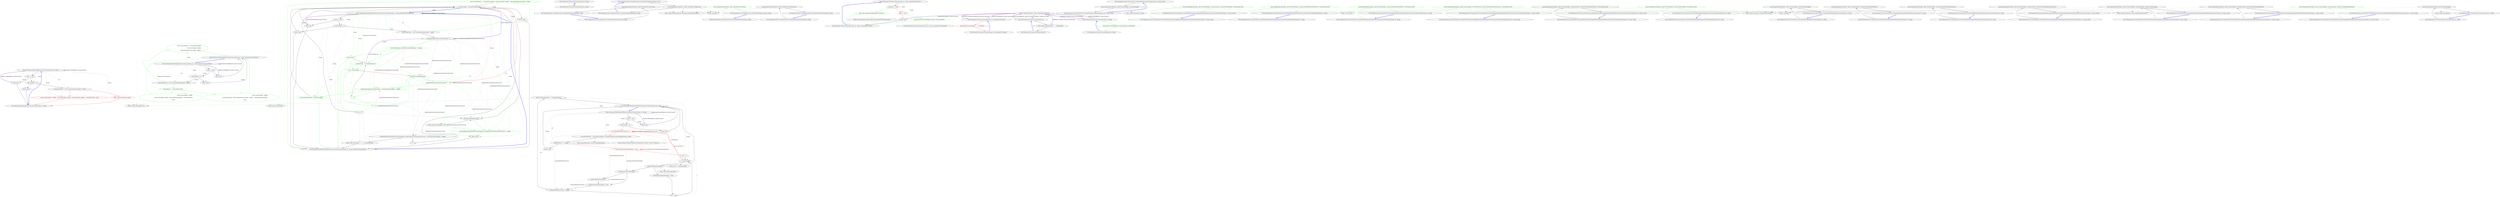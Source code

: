 digraph  {
n0 [label="Entry Humanizer.FixedLengthTruncator.Truncate(string, int, string)", span="7-7", cluster="Humanizer.FixedLengthTruncator.Truncate(string, int, string)"];
n1 [label="value == null", span="9-9", cluster="Humanizer.FixedLengthTruncator.Truncate(string, int, string)"];
n3 [label="value.Length == 0", span="12-12", cluster="Humanizer.FixedLengthTruncator.Truncate(string, int, string)"];
n4 [label="return value;", span="13-13", cluster="Humanizer.FixedLengthTruncator.Truncate(string, int, string)"];
n5 [label="truncationString == null || truncationString.Length > length", span="15-15", cluster="Humanizer.FixedLengthTruncator.Truncate(string, int, string)"];
n6 [label="return value.Substring(0, length);", span="16-16", cluster="Humanizer.FixedLengthTruncator.Truncate(string, int, string)", color=red, community=0];
n7 [label="return value.Length > length ? value.Substring(0, length - truncationString.Length) + truncationString : value;", span="18-18", cluster="Humanizer.FixedLengthTruncator.Truncate(string, int, string)", color=red, community=0];
n2 [label="return null;", span="10-10", cluster="Humanizer.FixedLengthTruncator.Truncate(string, int, string)"];
n8 [label="Exit Humanizer.FixedLengthTruncator.Truncate(string, int, string)", span="7-7", cluster="Humanizer.FixedLengthTruncator.Truncate(string, int, string)"];
n9 [label="Entry string.Substring(int, int)", span="0-0", cluster="string.Substring(int, int)"];
d6 [label="return truncateFrom == TruncateFrom.Right\r\n                    ? value.Substring(0, length)\r\n                    : value.Substring(value.Length - length);", span="16-18", cluster="Humanizer.FixedLengthTruncator.Truncate(string, int, string, Humanizer.TruncateFrom)", color=green, community=1];
d0 [label="Entry Humanizer.FixedLengthTruncator.Truncate(string, int, string, Humanizer.TruncateFrom)", span="7-7", cluster="Humanizer.FixedLengthTruncator.Truncate(string, int, string, Humanizer.TruncateFrom)"];
d5 [label="truncationString == null || truncationString.Length > length", span="15-15", cluster="Humanizer.FixedLengthTruncator.Truncate(string, int, string, Humanizer.TruncateFrom)"];
d10 [label="Exit Humanizer.FixedLengthTruncator.Truncate(string, int, string, Humanizer.TruncateFrom)", span="7-7", cluster="Humanizer.FixedLengthTruncator.Truncate(string, int, string, Humanizer.TruncateFrom)"];
d12 [label="Entry string.Substring(int)", span="0-0", cluster="string.Substring(int)"];
d7 [label="truncateFrom == TruncateFrom.Left", span="21-21", cluster="Humanizer.FixedLengthTruncator.Truncate(string, int, string, Humanizer.TruncateFrom)", color=green, community=0];
d8 [label="return value.Length > length\r\n                    ? truncationString + value.Substring(value.Length - length + truncationString.Length)\r\n                    : value;", span="22-24", cluster="Humanizer.FixedLengthTruncator.Truncate(string, int, string, Humanizer.TruncateFrom)", color=green, community=1];
d9 [label="return value.Length > length\r\n                ? value.Substring(0, length - truncationString.Length) + truncationString\r\n                : value;", span="26-28", cluster="Humanizer.FixedLengthTruncator.Truncate(string, int, string, Humanizer.TruncateFrom)", color=green, community=1];
d1 [label="value == null", span="9-9", cluster="Humanizer.FixedLengthTruncator.Truncate(string, int, string, Humanizer.TruncateFrom)"];
d3 [label="value.Length == 0", span="12-12", cluster="Humanizer.FixedLengthTruncator.Truncate(string, int, string, Humanizer.TruncateFrom)"];
d4 [label="return value;", span="13-13", cluster="Humanizer.FixedLengthTruncator.Truncate(string, int, string, Humanizer.TruncateFrom)"];
d2 [label="return null;", span="10-10", cluster="Humanizer.FixedLengthTruncator.Truncate(string, int, string, Humanizer.TruncateFrom)"];
m0_0 [label="Entry Humanizer.FixedNumberOfCharactersTruncator.Truncate(string, int, string, Humanizer.TruncateFrom)", span="10-10", cluster="Humanizer.FixedNumberOfCharactersTruncator.Truncate(string, int, string, Humanizer.TruncateFrom)", file="FixedNumberOfCharactersTruncator.cs"];
m0_1 [label="value == null", span="12-12", cluster="Humanizer.FixedNumberOfCharactersTruncator.Truncate(string, int, string, Humanizer.TruncateFrom)", file="FixedNumberOfCharactersTruncator.cs"];
m0_3 [label="value.Length == 0", span="15-15", cluster="Humanizer.FixedNumberOfCharactersTruncator.Truncate(string, int, string, Humanizer.TruncateFrom)", file="FixedNumberOfCharactersTruncator.cs"];
m0_4 [label="return value;", span="16-16", cluster="Humanizer.FixedNumberOfCharactersTruncator.Truncate(string, int, string, Humanizer.TruncateFrom)", file="FixedNumberOfCharactersTruncator.cs"];
m0_5 [label="truncationString == null || truncationString.Length > length", span="18-18", cluster="Humanizer.FixedNumberOfCharactersTruncator.Truncate(string, int, string, Humanizer.TruncateFrom)", file="FixedNumberOfCharactersTruncator.cs"];
m0_6 [label="return truncateFrom == TruncateFrom.Right ? value.Substring(0, length) : value.Substring(value.Length - length);", span="20-20", cluster="Humanizer.FixedNumberOfCharactersTruncator.Truncate(string, int, string, Humanizer.TruncateFrom)", color=green, community=0, file="FixedNumberOfCharactersTruncator.cs"];
m0_8 [label="value.ToCharArray().Count(Char.IsLetterOrDigit) <= length", span="25-25", cluster="Humanizer.FixedNumberOfCharactersTruncator.Truncate(string, int, string, Humanizer.TruncateFrom)", color=green, community=0, file="FixedNumberOfCharactersTruncator.cs"];
m0_10 [label="truncateFrom == TruncateFrom.Left", span="28-28", cluster="Humanizer.FixedNumberOfCharactersTruncator.Truncate(string, int, string, Humanizer.TruncateFrom)", file="FixedNumberOfCharactersTruncator.cs", color=green, community=0];
m0_11 [label="var i = value.Length - 1", span="30-30", cluster="Humanizer.FixedNumberOfCharactersTruncator.Truncate(string, int, string, Humanizer.TruncateFrom)", file="FixedNumberOfCharactersTruncator.cs", color=green, community=0];
m0_13 [label="Char.IsLetterOrDigit(value[i])", span="32-32", cluster="Humanizer.FixedNumberOfCharactersTruncator.Truncate(string, int, string, Humanizer.TruncateFrom)", color=green, community=0, file="FixedNumberOfCharactersTruncator.cs"];
m0_14 [label="alphaNumericalCharactersProcessed++", span="33-33", cluster="Humanizer.FixedNumberOfCharactersTruncator.Truncate(string, int, string, Humanizer.TruncateFrom)", color=green, community=0, file="FixedNumberOfCharactersTruncator.cs"];
m0_15 [label="alphaNumericalCharactersProcessed + truncationString.Length == length", span="35-35", cluster="Humanizer.FixedNumberOfCharactersTruncator.Truncate(string, int, string, Humanizer.TruncateFrom)", color=green, community=0, file="FixedNumberOfCharactersTruncator.cs"];
m0_16 [label="return truncationString + value.Substring(i);", span="36-36", cluster="Humanizer.FixedNumberOfCharactersTruncator.Truncate(string, int, string, Humanizer.TruncateFrom)", file="FixedNumberOfCharactersTruncator.cs", color=green, community=0];
m0_18 [label="var i = 0", span="40-40", cluster="Humanizer.FixedNumberOfCharactersTruncator.Truncate(string, int, string, Humanizer.TruncateFrom)", file="FixedNumberOfCharactersTruncator.cs"];
m0_2 [label="return null;", span="13-13", cluster="Humanizer.FixedNumberOfCharactersTruncator.Truncate(string, int, string, Humanizer.TruncateFrom)", file="FixedNumberOfCharactersTruncator.cs"];
m0_7 [label="var alphaNumericalCharactersProcessed = 0", span="23-23", cluster="Humanizer.FixedNumberOfCharactersTruncator.Truncate(string, int, string, Humanizer.TruncateFrom)", file="FixedNumberOfCharactersTruncator.cs"];
m0_12 [label="i > 0", span="30-30", cluster="Humanizer.FixedNumberOfCharactersTruncator.Truncate(string, int, string, Humanizer.TruncateFrom)", file="FixedNumberOfCharactersTruncator.cs", color=green, community=0];
m0_9 [label="return value;", span="26-26", cluster="Humanizer.FixedNumberOfCharactersTruncator.Truncate(string, int, string, Humanizer.TruncateFrom)", file="FixedNumberOfCharactersTruncator.cs", color=green, community=0];
m0_17 [label="i--", span="30-30", cluster="Humanizer.FixedNumberOfCharactersTruncator.Truncate(string, int, string, Humanizer.TruncateFrom)", file="FixedNumberOfCharactersTruncator.cs", color=green, community=0];
m0_19 [label="i < value.Length - truncationString.Length", span="40-40", cluster="Humanizer.FixedNumberOfCharactersTruncator.Truncate(string, int, string, Humanizer.TruncateFrom)", file="FixedNumberOfCharactersTruncator.cs"];
m0_22 [label="numberOfCharactersEqualToTruncateLength && alphaNumericalCharactersProcessed == length", span="45-45", cluster="Humanizer.FixedNumberOfCharactersTruncator.Truncate(string, int, string, Humanizer.TruncateFrom)", file="FixedNumberOfCharactersTruncator.cs", color=green, community=0];
m0_23 [label="return value;", span="46-46", cluster="Humanizer.FixedNumberOfCharactersTruncator.Truncate(string, int, string, Humanizer.TruncateFrom)", file="FixedNumberOfCharactersTruncator.cs"];
m0_20 [label="Char.IsLetterOrDigit(value[i])", span="42-42", cluster="Humanizer.FixedNumberOfCharactersTruncator.Truncate(string, int, string, Humanizer.TruncateFrom)", file="FixedNumberOfCharactersTruncator.cs"];
m0_21 [label="Entry string.ToCharArray()", span="0-0", cluster="string.ToCharArray()", file="FixedNumberOfCharactersTruncator.cs"];
m0_24 [label="!numberOfCharactersEqualToTruncateLength && alphaNumericalCharactersProcessed + truncationString.Length == length", span="48-48", cluster="Humanizer.FixedNumberOfCharactersTruncator.Truncate(string, int, string, Humanizer.TruncateFrom)", file="FixedNumberOfCharactersTruncator.cs"];
m0_25 [label="return value.Substring(0, i + 1) + truncationString;", span="49-49", cluster="Humanizer.FixedNumberOfCharactersTruncator.Truncate(string, int, string, Humanizer.TruncateFrom)", file="FixedNumberOfCharactersTruncator.cs"];
m0_27 [label="return value;", span="52-52", cluster="Humanizer.FixedNumberOfCharactersTruncator.Truncate(string, int, string, Humanizer.TruncateFrom)", file="FixedNumberOfCharactersTruncator.cs"];
m0_26 [label="i++", span="40-40", cluster="Humanizer.FixedNumberOfCharactersTruncator.Truncate(string, int, string, Humanizer.TruncateFrom)", file="FixedNumberOfCharactersTruncator.cs"];
m0_28 [label="Exit Humanizer.FixedNumberOfCharactersTruncator.Truncate(string, int, string, Humanizer.TruncateFrom)", span="10-10", cluster="Humanizer.FixedNumberOfCharactersTruncator.Truncate(string, int, string, Humanizer.TruncateFrom)", file="FixedNumberOfCharactersTruncator.cs"];
m1_24 [label="Entry char.IsWhiteSpace(char)", span="0-0", cluster="char.IsWhiteSpace(char)", file="FixedNumberOfWordsTruncator.cs"];
m1_22 [label="Entry string.Split(char[], System.StringSplitOptions)", span="0-0", cluster="string.Split(char[], System.StringSplitOptions)", file="FixedNumberOfWordsTruncator.cs"];
m1_0 [label="Entry Humanizer.FixedNumberOfWordsTruncator.Truncate(string, int, string)", span="10-10", cluster="Humanizer.FixedNumberOfWordsTruncator.Truncate(string, int, string)", file="FixedNumberOfWordsTruncator.cs"];
m1_1 [label="value == null", span="12-12", cluster="Humanizer.FixedNumberOfWordsTruncator.Truncate(string, int, string)", file="FixedNumberOfWordsTruncator.cs"];
m1_3 [label="value.Length == 0", span="15-15", cluster="Humanizer.FixedNumberOfWordsTruncator.Truncate(string, int, string)", file="FixedNumberOfWordsTruncator.cs"];
m1_4 [label="return value;", span="16-16", cluster="Humanizer.FixedNumberOfWordsTruncator.Truncate(string, int, string)", file="FixedNumberOfWordsTruncator.cs"];
m1_6 [label="var numberOfWords = value.Split((char[])null, StringSplitOptions.RemoveEmptyEntries).Count()", span="19-19", cluster="Humanizer.FixedNumberOfWordsTruncator.Truncate(string, int, string)", file="FixedNumberOfWordsTruncator.cs"];
m1_7 [label="numberOfWords <= length", span="21-21", cluster="Humanizer.FixedNumberOfWordsTruncator.Truncate(string, int, string)", file="FixedNumberOfWordsTruncator.cs"];
m1_8 [label="return value;", span="22-22", cluster="Humanizer.FixedNumberOfWordsTruncator.Truncate(string, int, string)", file="FixedNumberOfWordsTruncator.cs"];
m1_11 [label="i < value.Length", span="26-26", cluster="Humanizer.FixedNumberOfWordsTruncator.Truncate(string, int, string)", file="FixedNumberOfWordsTruncator.cs"];
m1_12 [label="Char.IsWhiteSpace(value[i])", span="28-28", cluster="Humanizer.FixedNumberOfWordsTruncator.Truncate(string, int, string)", file="FixedNumberOfWordsTruncator.cs"];
m1_16 [label="numberOfWordsProcessed == length", span="35-35", cluster="Humanizer.FixedNumberOfWordsTruncator.Truncate(string, int, string)", file="FixedNumberOfWordsTruncator.cs"];
m1_17 [label="return value.Substring(0, i) + truncationString;", span="36-36", cluster="Humanizer.FixedNumberOfWordsTruncator.Truncate(string, int, string)", file="FixedNumberOfWordsTruncator.cs"];
m1_20 [label="return value + truncationString;", span="44-44", cluster="Humanizer.FixedNumberOfWordsTruncator.Truncate(string, int, string)", file="FixedNumberOfWordsTruncator.cs"];
m1_2 [label="return null;", span="13-13", cluster="Humanizer.FixedNumberOfWordsTruncator.Truncate(string, int, string)", file="FixedNumberOfWordsTruncator.cs"];
m1_5 [label="var numberOfWordsProcessed = 0", span="18-18", cluster="Humanizer.FixedNumberOfWordsTruncator.Truncate(string, int, string)", color=red, community=0, file="FixedNumberOfWordsTruncator.cs"];
m1_14 [label="numberOfWordsProcessed++", span="31-31", cluster="Humanizer.FixedNumberOfWordsTruncator.Truncate(string, int, string)", file="FixedNumberOfWordsTruncator.cs"];
m1_9 [label="var lastCharactersWasWhiteSpace = true", span="24-24", cluster="Humanizer.FixedNumberOfWordsTruncator.Truncate(string, int, string)", color=red, community=0, file="FixedNumberOfWordsTruncator.cs"];
m1_10 [label="var i = 0", span="26-26", cluster="Humanizer.FixedNumberOfWordsTruncator.Truncate(string, int, string)", file="FixedNumberOfWordsTruncator.cs"];
m1_13 [label="!lastCharactersWasWhiteSpace", span="30-30", cluster="Humanizer.FixedNumberOfWordsTruncator.Truncate(string, int, string)", file="FixedNumberOfWordsTruncator.cs"];
m1_19 [label="i++", span="26-26", cluster="Humanizer.FixedNumberOfWordsTruncator.Truncate(string, int, string)", file="FixedNumberOfWordsTruncator.cs"];
m1_18 [label="lastCharactersWasWhiteSpace = false", span="40-40", cluster="Humanizer.FixedNumberOfWordsTruncator.Truncate(string, int, string)", file="FixedNumberOfWordsTruncator.cs"];
m1_15 [label="lastCharactersWasWhiteSpace = true", span="33-33", cluster="Humanizer.FixedNumberOfWordsTruncator.Truncate(string, int, string)", file="FixedNumberOfWordsTruncator.cs"];
m1_21 [label="Exit Humanizer.FixedNumberOfWordsTruncator.Truncate(string, int, string)", span="10-10", cluster="Humanizer.FixedNumberOfWordsTruncator.Truncate(string, int, string)", file="FixedNumberOfWordsTruncator.cs"];
m1_23 [label="Entry System.Collections.Generic.IEnumerable<TSource>.Count<TSource>()", span="0-0", cluster="System.Collections.Generic.IEnumerable<TSource>.Count<TSource>()", file="FixedNumberOfWordsTruncator.cs"];
m2_0 [label="Entry Humanizer.ITruncator.Truncate(string, int, string)", span="14-14", cluster="Humanizer.ITruncator.Truncate(string, int, string)", file="ITruncator.cs"];
m2_1 [label="Exit Humanizer.ITruncator.Truncate(string, int, string)", span="14-14", cluster="Humanizer.ITruncator.Truncate(string, int, string)", file="ITruncator.cs"];
m3_11 [label="Entry Humanizer.Tests.TransformersTests.TransformToUpperCase(string, string)", span="42-42", cluster="Humanizer.Tests.TransformersTests.TransformToUpperCase(string, string)", file="RightJustifiedFixedLengthTruncator.cs"];
m3_12 [label="Assert.Equal(expectedOutput, input.Transform(To.UpperCase))", span="44-44", cluster="Humanizer.Tests.TransformersTests.TransformToUpperCase(string, string)", file="RightJustifiedFixedLengthTruncator.cs"];
m3_13 [label="Exit Humanizer.Tests.TransformersTests.TransformToUpperCase(string, string)", span="42-42", cluster="Humanizer.Tests.TransformersTests.TransformToUpperCase(string, string)", file="RightJustifiedFixedLengthTruncator.cs"];
m3_4 [label="Entry Unk.Equal", span="", cluster="Unk.Equal", file="RightJustifiedFixedLengthTruncator.cs"];
m3_3 [label="Entry string.Transform(params Humanizer.IStringTransformer[])", span="15-15", cluster="string.Transform(params Humanizer.IStringTransformer[])", file="RightJustifiedFixedLengthTruncator.cs"];
m3_5 [label="Entry Humanizer.Tests.TransformersTests.TransformToLowerCase(string, string)", span="24-24", cluster="Humanizer.Tests.TransformersTests.TransformToLowerCase(string, string)", file="RightJustifiedFixedLengthTruncator.cs"];
m3_6 [label="Assert.Equal(expectedOutput, input.Transform(To.LowerCase))", span="26-26", cluster="Humanizer.Tests.TransformersTests.TransformToLowerCase(string, string)", file="RightJustifiedFixedLengthTruncator.cs"];
m3_7 [label="Exit Humanizer.Tests.TransformersTests.TransformToLowerCase(string, string)", span="24-24", cluster="Humanizer.Tests.TransformersTests.TransformToLowerCase(string, string)", file="RightJustifiedFixedLengthTruncator.cs"];
m3_0 [label="Entry Humanizer.Tests.TransformersTests.TransformToTitleCase(string, string)", span="14-14", cluster="Humanizer.Tests.TransformersTests.TransformToTitleCase(string, string)", file="RightJustifiedFixedLengthTruncator.cs"];
m3_1 [label="Assert.Equal(expectedOutput, input.Transform(To.TitleCase))", span="16-16", cluster="Humanizer.Tests.TransformersTests.TransformToTitleCase(string, string)", color=green, community=0, file="RightJustifiedFixedLengthTruncator.cs"];
m3_2 [label="Exit Humanizer.Tests.TransformersTests.TransformToTitleCase(string, string)", span="14-14", cluster="Humanizer.Tests.TransformersTests.TransformToTitleCase(string, string)", file="RightJustifiedFixedLengthTruncator.cs"];
m3_8 [label="Entry Humanizer.Tests.TransformersTests.TransformToSentenceCase(string, string)", span="33-33", cluster="Humanizer.Tests.TransformersTests.TransformToSentenceCase(string, string)", file="RightJustifiedFixedLengthTruncator.cs"];
m3_9 [label="Assert.Equal(expectedOutput, input.Transform(To.SentenceCase))", span="35-35", cluster="Humanizer.Tests.TransformersTests.TransformToSentenceCase(string, string)", file="RightJustifiedFixedLengthTruncator.cs"];
m3_10 [label="Exit Humanizer.Tests.TransformersTests.TransformToSentenceCase(string, string)", span="33-33", cluster="Humanizer.Tests.TransformersTests.TransformToSentenceCase(string, string)", file="RightJustifiedFixedLengthTruncator.cs"];
m4_10 [label="Entry Humanizer.Truncator.Truncate(string, int, string, Humanizer.ITruncator)", span="52-52", cluster="Humanizer.Truncator.Truncate(string, int, string, Humanizer.ITruncator)", file="Truncator.cs"];
m4_11 [label="truncator == null", span="54-54", cluster="Humanizer.Truncator.Truncate(string, int, string, Humanizer.ITruncator)", file="Truncator.cs"];
m4_13 [label="input == null", span="57-57", cluster="Humanizer.Truncator.Truncate(string, int, string, Humanizer.ITruncator)", color=red, community=0, file="Truncator.cs"];
m4_15 [label="return truncator.Truncate(input, length, truncationString);", span="60-60", cluster="Humanizer.Truncator.Truncate(string, int, string, Humanizer.ITruncator)", color=green, community=0, file="Truncator.cs"];
m4_12 [label="throw new ArgumentNullException(''truncator'');", span="55-55", cluster="Humanizer.Truncator.Truncate(string, int, string, Humanizer.ITruncator)", file="Truncator.cs", color=green, community=0];
m4_14 [label="return null;", span="58-58", cluster="Humanizer.Truncator.Truncate(string, int, string, Humanizer.ITruncator)", file="Truncator.cs"];
m4_16 [label="Exit Humanizer.Truncator.Truncate(string, int, string, Humanizer.ITruncator)", span="52-52", cluster="Humanizer.Truncator.Truncate(string, int, string, Humanizer.ITruncator)", file="Truncator.cs"];
m4_4 [label="Entry Humanizer.Truncator.Truncate(string, int, Humanizer.ITruncator)", span="27-27", cluster="Humanizer.Truncator.Truncate(string, int, Humanizer.ITruncator)", file="Truncator.cs"];
m4_5 [label="return input.Truncate(length, ''…'', truncator);", span="29-29", cluster="Humanizer.Truncator.Truncate(string, int, Humanizer.ITruncator)", color=red, community=0, file="Truncator.cs"];
m4_6 [label="Exit Humanizer.Truncator.Truncate(string, int, Humanizer.ITruncator)", span="27-27", cluster="Humanizer.Truncator.Truncate(string, int, Humanizer.ITruncator)", file="Truncator.cs"];
m4_17 [label="Entry System.ArgumentNullException.ArgumentNullException(string)", span="0-0", cluster="System.ArgumentNullException.ArgumentNullException(string)", file="Truncator.cs"];
m4_0 [label="Entry Humanizer.Truncator.Truncate(string, int)", span="15-15", cluster="Humanizer.Truncator.Truncate(string, int)", file="Truncator.cs"];
m4_1 [label="return input.Truncate(length, ''…'', FixedLength);", span="17-17", cluster="Humanizer.Truncator.Truncate(string, int)", file="Truncator.cs"];
m4_2 [label="Exit Humanizer.Truncator.Truncate(string, int)", span="15-15", cluster="Humanizer.Truncator.Truncate(string, int)", file="Truncator.cs"];
m4_7 [label="Entry Humanizer.Truncator.Truncate(string, int, string)", span="39-39", cluster="Humanizer.Truncator.Truncate(string, int, string)", file="Truncator.cs"];
m4_8 [label="return input.Truncate(length, truncationString, FixedLength);", span="41-41", cluster="Humanizer.Truncator.Truncate(string, int, string)", color=green, community=0, file="Truncator.cs"];
m4_9 [label="Exit Humanizer.Truncator.Truncate(string, int, string)", span="39-39", cluster="Humanizer.Truncator.Truncate(string, int, string)", file="Truncator.cs"];
m4_18 [label="Entry Humanizer.ITruncator.Truncate(string, int, string, Humanizer.TruncateFrom)", span="14-14", cluster="Humanizer.ITruncator.Truncate(string, int, string, Humanizer.TruncateFrom)", file="Truncator.cs"];
m4_3 [label="Entry string.Truncate(int, string, Humanizer.ITruncator)", span="52-52", cluster="string.Truncate(int, string, Humanizer.ITruncator)", file="Truncator.cs"];
m5_15 [label="Entry Humanizer.Tests.TruncatorTests.TruncateWithTruncationString(string, int, string, string)", span="65-65", cluster="Humanizer.Tests.TruncatorTests.TruncateWithTruncationString(string, int, string, string)", file="TruncatorTests.cs"];
m5_16 [label="Assert.Equal(expectedOutput, input.Truncate(length, truncationString))", span="67-67", cluster="Humanizer.Tests.TruncatorTests.TruncateWithTruncationString(string, int, string, string)", file="TruncatorTests.cs"];
m5_17 [label="Exit Humanizer.Tests.TruncatorTests.TruncateWithTruncationString(string, int, string, string)", span="65-65", cluster="Humanizer.Tests.TruncatorTests.TruncateWithTruncationString(string, int, string, string)", file="TruncatorTests.cs"];
m5_25 [label="Exit Humanizer.Tests.TruncatorTests.TruncateWithTruncationStringAndFixedNumberOfCharactersTruncator(string, int, string, string)", span="95-95", cluster="Humanizer.Tests.TruncatorTests.TruncateWithTruncationStringAndFixedNumberOfCharactersTruncator(string, int, string, string)", file="TruncatorTests.cs"];
m5_22 [label="Entry string.Truncate(int, string, Humanizer.ITruncator)", span="52-52", cluster="string.Truncate(int, string, Humanizer.ITruncator)", file="TruncatorTests.cs"];
m5_4 [label="Entry Unk.Equal", span="", cluster="Unk.Equal", file="TruncatorTests.cs"];
m5_42 [label="Entry Humanizer.Tests.TruncatorTests.TruncateWithTruncationStringAndFixedLengthTruncatorTruncateFromLeft(string, int, string, string)", span="176-176", cluster="Humanizer.Tests.TruncatorTests.TruncateWithTruncationStringAndFixedLengthTruncatorTruncateFromLeft(string, int, string, string)", file="TruncatorTests.cs"];
m5_43 [label="Assert.Equal(expectedOutput, input.Truncate(length, truncationString, Truncator.FixedLength, TruncateFrom.Left))", span="178-178", cluster="Humanizer.Tests.TruncatorTests.TruncateWithTruncationStringAndFixedLengthTruncatorTruncateFromLeft(string, int, string, string)", color=green, community=0, file="TruncatorTests.cs"];
m5_44 [label="Exit Humanizer.Tests.TruncatorTests.TruncateWithTruncationStringAndFixedLengthTruncatorTruncateFromLeft(string, int, string, string)", span="176-176", cluster="Humanizer.Tests.TruncatorTests.TruncateWithTruncationStringAndFixedLengthTruncatorTruncateFromLeft(string, int, string, string)", file="TruncatorTests.cs"];
m5_5 [label="Entry Humanizer.Tests.TruncatorTests.TruncateWithFixedLengthTruncator(string, int, string)", span="26-26", cluster="Humanizer.Tests.TruncatorTests.TruncateWithFixedLengthTruncator(string, int, string)", file="TruncatorTests.cs"];
m5_6 [label="Assert.Equal(expectedOutput, input.Truncate(length, Truncator.FixedLength))", span="28-28", cluster="Humanizer.Tests.TruncatorTests.TruncateWithFixedLengthTruncator(string, int, string)", file="TruncatorTests.cs"];
m5_7 [label="Exit Humanizer.Tests.TruncatorTests.TruncateWithFixedLengthTruncator(string, int, string)", span="26-26", cluster="Humanizer.Tests.TruncatorTests.TruncateWithFixedLengthTruncator(string, int, string)", file="TruncatorTests.cs"];
m5_12 [label="Entry Humanizer.Tests.TruncatorTests.TruncateWithFixedNumberOfWordsTruncator(string, int, string)", span="51-51", cluster="Humanizer.Tests.TruncatorTests.TruncateWithFixedNumberOfWordsTruncator(string, int, string)", file="TruncatorTests.cs"];
m5_13 [label="Assert.Equal(expectedOutput, input.Truncate(length, Truncator.FixedNumberOfWords))", span="53-53", cluster="Humanizer.Tests.TruncatorTests.TruncateWithFixedNumberOfWordsTruncator(string, int, string)", file="TruncatorTests.cs"];
m5_14 [label="Exit Humanizer.Tests.TruncatorTests.TruncateWithFixedNumberOfWordsTruncator(string, int, string)", span="51-51", cluster="Humanizer.Tests.TruncatorTests.TruncateWithFixedNumberOfWordsTruncator(string, int, string)", file="TruncatorTests.cs"];
m5_36 [label="Entry Humanizer.Tests.TruncatorTests.TruncateWithFixedNumberOfCharactersTruncatorTruncateFromLeft(string, int, string)", span="147-147", cluster="Humanizer.Tests.TruncatorTests.TruncateWithFixedNumberOfCharactersTruncatorTruncateFromLeft(string, int, string)", file="TruncatorTests.cs"];
m5_37 [label="Assert.Equal(expectedOutput, input.Truncate(length, Truncator.FixedNumberOfCharacters, TruncateFrom.Left))", span="149-149", cluster="Humanizer.Tests.TruncatorTests.TruncateWithFixedNumberOfCharactersTruncatorTruncateFromLeft(string, int, string)", color=green, community=0, file="TruncatorTests.cs"];
m5_38 [label="Exit Humanizer.Tests.TruncatorTests.TruncateWithFixedNumberOfCharactersTruncatorTruncateFromLeft(string, int, string)", span="147-147", cluster="Humanizer.Tests.TruncatorTests.TruncateWithFixedNumberOfCharactersTruncatorTruncateFromLeft(string, int, string)", file="TruncatorTests.cs"];
m5_8 [label="Entry string.Truncate(int, Humanizer.ITruncator)", span="27-27", cluster="string.Truncate(int, Humanizer.ITruncator)", file="TruncatorTests.cs"];
m5_39 [label="Entry Humanizer.Tests.TruncatorTests.TruncateWithFixedNumberOfWordsTruncatorTruncateFromLeft(string, int, string)", span="161-161", cluster="Humanizer.Tests.TruncatorTests.TruncateWithFixedNumberOfWordsTruncatorTruncateFromLeft(string, int, string)", file="TruncatorTests.cs"];
m5_40 [label="Assert.Equal(expectedOutput, input.Truncate(length, Truncator.FixedNumberOfWords, TruncateFrom.Left))", span="163-163", cluster="Humanizer.Tests.TruncatorTests.TruncateWithFixedNumberOfWordsTruncatorTruncateFromLeft(string, int, string)", color=green, community=0, file="TruncatorTests.cs"];
m5_41 [label="Exit Humanizer.Tests.TruncatorTests.TruncateWithFixedNumberOfWordsTruncatorTruncateFromLeft(string, int, string)", span="161-161", cluster="Humanizer.Tests.TruncatorTests.TruncateWithFixedNumberOfWordsTruncatorTruncateFromLeft(string, int, string)", file="TruncatorTests.cs"];
m5_3 [label="Entry string.Truncate(int)", span="15-15", cluster="string.Truncate(int)", file="TruncatorTests.cs"];
m5_35 [label="Entry Unk.Truncate", span="", cluster="Unk.Truncate", file="TruncatorTests.cs"];
m5_45 [label="Entry Humanizer.Tests.TruncatorTests.TruncateWithTruncationStringAndFixedNumberOfCharactersTruncatorTruncateFromLeft(string, int, string, string)", span="191-191", cluster="Humanizer.Tests.TruncatorTests.TruncateWithTruncationStringAndFixedNumberOfCharactersTruncatorTruncateFromLeft(string, int, string, string)", file="TruncatorTests.cs"];
m5_46 [label="Assert.Equal(expectedOutput, input.Truncate(length, truncationString, Truncator.FixedNumberOfCharacters, TruncateFrom.Left))", span="193-193", cluster="Humanizer.Tests.TruncatorTests.TruncateWithTruncationStringAndFixedNumberOfCharactersTruncatorTruncateFromLeft(string, int, string, string)", color=green, community=0, file="TruncatorTests.cs"];
m5_47 [label="Exit Humanizer.Tests.TruncatorTests.TruncateWithTruncationStringAndFixedNumberOfCharactersTruncatorTruncateFromLeft(string, int, string, string)", span="191-191", cluster="Humanizer.Tests.TruncatorTests.TruncateWithTruncationStringAndFixedNumberOfCharactersTruncatorTruncateFromLeft(string, int, string, string)", file="TruncatorTests.cs"];
m5_48 [label="Entry Humanizer.Tests.TruncatorTests.TruncateWithTruncationStringAndFixedNumberOfWordsTruncatorTruncateFromLeft(string, int, string, string)", span="207-207", cluster="Humanizer.Tests.TruncatorTests.TruncateWithTruncationStringAndFixedNumberOfWordsTruncatorTruncateFromLeft(string, int, string, string)", file="TruncatorTests.cs"];
m5_49 [label="Assert.Equal(expectedOutput, input.Truncate(length, truncationString, Truncator.FixedNumberOfWords, TruncateFrom.Left))", span="209-209", cluster="Humanizer.Tests.TruncatorTests.TruncateWithTruncationStringAndFixedNumberOfWordsTruncatorTruncateFromLeft(string, int, string, string)", file="TruncatorTests.cs"];
m5_50 [label="Exit Humanizer.Tests.TruncatorTests.TruncateWithTruncationStringAndFixedNumberOfWordsTruncatorTruncateFromLeft(string, int, string, string)", span="207-207", cluster="Humanizer.Tests.TruncatorTests.TruncateWithTruncationStringAndFixedNumberOfWordsTruncatorTruncateFromLeft(string, int, string, string)", file="TruncatorTests.cs"];
m5_23 [label="Entry Humanizer.Tests.TruncatorTests.TruncateWithTruncationStringAndFixedNumberOfCharactersTruncator(string, int, string, string)", span="95-95", cluster="Humanizer.Tests.TruncatorTests.TruncateWithTruncationStringAndFixedNumberOfCharactersTruncator(string, int, string, string)", file="TruncatorTests.cs"];
m5_24 [label="Assert.Equal(expectedOutput, input.Truncate(length, truncationString, Truncator.FixedNumberOfCharacters))", span="97-97", cluster="Humanizer.Tests.TruncatorTests.TruncateWithTruncationStringAndFixedNumberOfCharactersTruncator(string, int, string, string)", file="TruncatorTests.cs"];
m5_18 [label="Entry string.Truncate(int, string)", span="39-39", cluster="string.Truncate(int, string)", file="TruncatorTests.cs"];
m5_19 [label="Entry Humanizer.Tests.TruncatorTests.TruncateWithTruncationStringAndFixedLengthTruncator(string, int, string, string)", span="80-80", cluster="Humanizer.Tests.TruncatorTests.TruncateWithTruncationStringAndFixedLengthTruncator(string, int, string, string)", file="TruncatorTests.cs"];
m5_20 [label="Assert.Equal(expectedOutput, input.Truncate(length, truncationString, Truncator.FixedLength))", span="82-82", cluster="Humanizer.Tests.TruncatorTests.TruncateWithTruncationStringAndFixedLengthTruncator(string, int, string, string)", file="TruncatorTests.cs"];
m5_21 [label="Exit Humanizer.Tests.TruncatorTests.TruncateWithTruncationStringAndFixedLengthTruncator(string, int, string, string)", span="80-80", cluster="Humanizer.Tests.TruncatorTests.TruncateWithTruncationStringAndFixedLengthTruncator(string, int, string, string)", file="TruncatorTests.cs"];
m5_29 [label="Entry Humanizer.Tests.TruncatorTests.TruncateWithTruncationStringAndFixedNumberOfWordsTruncator(string, int, string, string)", span="122-122", cluster="Humanizer.Tests.TruncatorTests.TruncateWithTruncationStringAndFixedNumberOfWordsTruncator(string, int, string, string)", file="TruncatorTests.cs"];
m5_26 [label="Entry Humanizer.Tests.TruncatorTests.TruncateWithTruncationStringAndFixedNumberOfWordsTruncator(string, int, string, string)", span="110-110", cluster="Humanizer.Tests.TruncatorTests.TruncateWithTruncationStringAndFixedNumberOfWordsTruncator(string, int, string, string)", file="TruncatorTests.cs"];
m5_27 [label="Assert.Equal(expectedOutput, input.Truncate(length, truncationString, Truncator.FixedNumberOfWords))", span="112-112", cluster="Humanizer.Tests.TruncatorTests.TruncateWithTruncationStringAndFixedNumberOfWordsTruncator(string, int, string, string)", file="TruncatorTests.cs"];
m5_28 [label="Exit Humanizer.Tests.TruncatorTests.TruncateWithTruncationStringAndFixedNumberOfWordsTruncator(string, int, string, string)", span="110-110", cluster="Humanizer.Tests.TruncatorTests.TruncateWithTruncationStringAndFixedNumberOfWordsTruncator(string, int, string, string)", file="TruncatorTests.cs"];
m5_30 [label="Assert.Equal(expectedOutput, input.Truncate(length, truncationString, Truncator.FixedNumberOfWords))", span="124-124", cluster="Humanizer.Tests.TruncatorTests.TruncateWithTruncationStringAndFixedNumberOfWordsTruncator(string, int, string, string)", color=green, community=0, file="TruncatorTests.cs"];
m5_31 [label="Exit Humanizer.Tests.TruncatorTests.TruncateWithTruncationStringAndFixedNumberOfWordsTruncator(string, int, string, string)", span="122-122", cluster="Humanizer.Tests.TruncatorTests.TruncateWithTruncationStringAndFixedNumberOfWordsTruncator(string, int, string, string)", file="TruncatorTests.cs"];
m5_0 [label="Entry Humanizer.Tests.TruncatorTests.Truncate(string, int, string)", span="14-14", cluster="Humanizer.Tests.TruncatorTests.Truncate(string, int, string)", file="TruncatorTests.cs"];
m5_1 [label="Assert.Equal(expectedOutput, input.Truncate(length))", span="16-16", cluster="Humanizer.Tests.TruncatorTests.Truncate(string, int, string)", file="TruncatorTests.cs"];
m5_2 [label="Exit Humanizer.Tests.TruncatorTests.Truncate(string, int, string)", span="14-14", cluster="Humanizer.Tests.TruncatorTests.Truncate(string, int, string)", file="TruncatorTests.cs"];
m5_9 [label="Entry Humanizer.Tests.TruncatorTests.TruncateWithFixedNumberOfCharactersTruncator(string, int, string)", span="38-38", cluster="Humanizer.Tests.TruncatorTests.TruncateWithFixedNumberOfCharactersTruncator(string, int, string)", file="TruncatorTests.cs"];
m5_10 [label="Assert.Equal(expectedOutput, input.Truncate(length, Truncator.FixedNumberOfCharacters))", span="40-40", cluster="Humanizer.Tests.TruncatorTests.TruncateWithFixedNumberOfCharactersTruncator(string, int, string)", file="TruncatorTests.cs"];
m5_11 [label="Exit Humanizer.Tests.TruncatorTests.TruncateWithFixedNumberOfCharactersTruncator(string, int, string)", span="38-38", cluster="Humanizer.Tests.TruncatorTests.TruncateWithFixedNumberOfCharactersTruncator(string, int, string)", file="TruncatorTests.cs"];
m5_32 [label="Entry Humanizer.Tests.TruncatorTests.TruncateWithFixedLengthTruncatorTruncateFromLeft(string, int, string)", span="134-134", cluster="Humanizer.Tests.TruncatorTests.TruncateWithFixedLengthTruncatorTruncateFromLeft(string, int, string)", file="TruncatorTests.cs"];
m5_33 [label="Assert.Equal(expectedOutput, input.Truncate(length, Truncator.FixedLength, TruncateFrom.Left))", span="136-136", cluster="Humanizer.Tests.TruncatorTests.TruncateWithFixedLengthTruncatorTruncateFromLeft(string, int, string)", color=green, community=0, file="TruncatorTests.cs"];
m5_34 [label="Exit Humanizer.Tests.TruncatorTests.TruncateWithFixedLengthTruncatorTruncateFromLeft(string, int, string)", span="134-134", cluster="Humanizer.Tests.TruncatorTests.TruncateWithFixedLengthTruncatorTruncateFromLeft(string, int, string)", file="TruncatorTests.cs"];
n0 -> n1  [key=0, style=solid];
n0 -> n3  [key=1, style=dashed, color=darkseagreen4, label=string];
n0 -> n4  [key=1, style=dashed, color=darkseagreen4, label=string];
n0 -> n5  [key=1, style=dashed, color=darkseagreen4, label=int];
n0 -> n6  [key=1, style=dashed, color=red, label=string];
n0 -> n7  [key=1, style=dashed, color=red, label=string];
n0 -> n2  [key=3, color=darkorchid, style=bold, label="method methodReturn string Truncate"];
n0 -> n0  [key=3, color=darkorchid, style=bold, label="method methodReturn string Truncate"];
n1 -> n2  [key=0, style=solid];
n1 -> n3  [key=0, style=solid];
n3 -> n4  [key=0, style=solid];
n3 -> n5  [key=0, style=solid];
n4 -> n8  [key=0, style=solid];
n5 -> n6  [key=0, style=solid, color=red];
n5 -> n7  [key=0, style=solid, color=red];
n6 -> n8  [key=0, style=solid, color=red];
n6 -> n9  [key=2, style=dotted, color=red];
n7 -> n8  [key=0, style=solid, color=red];
n7 -> n9  [key=2, style=dotted, color=red];
n2 -> n8  [key=0, style=solid];
n8 -> n0  [key=0, style=bold, color=blue];
d6 -> d10  [key=0, style=solid, color=green];
d6 -> n9  [key=2, style=dotted, color=green];
d6 -> d12  [key=2, style=dotted, color=green];
d0 -> d6  [key=1, style=dashed, color=green, label=string];
d0 -> d7  [key=1, style=dashed, color=green, label="Humanizer.TruncateFrom"];
d0 -> d8  [key=1, style=dashed, color=green, label=string];
d0 -> d9  [key=1, style=dashed, color=green, label=string];
d0 -> d0  [key=3, color=darkorchid, style=bold, label="method methodReturn string Truncate"];
d0 -> d1  [key=0, style=solid];
d0 -> d3  [key=1, style=dashed, color=darkseagreen4, label=string];
d0 -> d4  [key=1, style=dashed, color=darkseagreen4, label=string];
d0 -> d5  [key=1, style=dashed, color=darkseagreen4, label=int];
d0 -> d2  [key=3, color=darkorchid, style=bold, label="method methodReturn string Truncate"];
d5 -> d6  [key=0, style=solid, color=green];
d5 -> d7  [key=0, style=solid, color=green];
d10 -> d0  [key=0, style=bold, color=blue];
d7 -> d8  [key=0, style=solid, color=green];
d7 -> d9  [key=0, style=solid, color=green];
d8 -> d10  [key=0, style=solid, color=green];
d8 -> d12  [key=2, style=dotted, color=green];
d9 -> d10  [key=0, style=solid, color=green];
d9 -> n9  [key=2, style=dotted, color=green];
d1 -> d2  [key=0, style=solid];
d1 -> d3  [key=0, style=solid];
d3 -> d5  [key=0, style=solid];
d3 -> d4  [key=0, style=solid];
d4 -> d10  [key=0, style=solid];
d2 -> d10  [key=0, style=solid];
m0_0 -> m0_1  [key=0, style=solid];
m0_0 -> m0_3  [key=1, style=dashed, color=darkseagreen4, label=string];
m0_0 -> m0_4  [key=1, style=dashed, color=darkseagreen4, label=string];
m0_0 -> m0_5  [key=1, style=dashed, color=darkseagreen4, label=int];
m0_0 -> m0_6  [key=1, style=dashed, color=green, label=string];
m0_0 -> m0_8  [key=1, style=dashed, color=green, label=string];
m0_0 -> m0_10  [key=1, style=dashed, color=green, label="Humanizer.TruncateFrom"];
m0_0 -> m0_11  [key=1, style=dashed, color=green, label=string];
m0_0 -> m0_13  [key=1, style=dashed, color=green, label=string];
m0_0 -> m0_14  [key=1, style=dashed, color=red, label=string];
m0_0 -> m0_15  [key=1, style=dashed, color=green, label=int];
m0_0 -> m0_16  [key=1, style=dashed, color=green, label=string];
m0_0 -> m0_18  [key=1, style=dashed, color=darkseagreen4, label=string];
m0_0 -> m0_2  [key=3, color=darkorchid, style=bold, label="method methodReturn string Truncate"];
m0_0 -> m0_0  [key=3, color=darkorchid, style=bold, label="method methodReturn string Truncate"];
m0_0 -> m0_9  [key=1, style=dashed, color=green, label=string];
m0_0 -> m0_22  [key=1, style=dashed, color=green, label=int];
m0_0 -> m0_19  [key=1, style=dashed, color=darkseagreen4, label=string];
m0_0 -> m0_20  [key=1, style=dashed, color=darkseagreen4, label=string];
m0_0 -> m0_23  [key=1, style=dashed, color=darkseagreen4, label=string];
m0_0 -> m0_24  [key=1, style=dashed, color=darkseagreen4, label=int];
m0_0 -> m0_25  [key=1, style=dashed, color=darkseagreen4, label=string];
m0_0 -> m0_27  [key=1, style=dashed, color=darkseagreen4, label=string];
m0_1 -> m0_2  [key=0, style=solid];
m0_1 -> m0_3  [key=0, style=solid];
m0_3 -> m0_4  [key=0, style=solid];
m0_3 -> m0_5  [key=0, style=solid];
m0_4 -> m0_19  [key=0, style=solid];
m0_4 -> m0_28  [key=0, style=solid];
m0_5 -> m0_6  [key=0, style=solid, color=green];
m0_5 -> m0_7  [key=0, style=solid];
m0_6 -> m0_19  [key=0, style=solid, color=red];
m0_6 -> m0_20  [key=2, style=dotted, color=green];
m0_6 -> m0_28  [key=0, style=solid, color=green];
m0_6 -> d12  [key=2, style=dotted, color=green];
m0_8 -> m0_9  [key=0, style=solid, color=green];
m0_8 -> m0_21  [key=2, style=dotted, color=green];
m0_8 -> m0_22  [key=2, style=dotted, color=green];
m0_8 -> m0_13  [key=1, style=dashed, color=red, label=numberOfCharactersEqualToTruncateLength];
m0_8 -> m0_15  [key=1, style=dashed, color=red, label=numberOfCharactersEqualToTruncateLength];
m0_8 -> m0_10  [key=0, style=solid, color=green];
m0_10 -> m0_11  [key=0, style=solid, color=green];
m0_10 -> m0_18  [key=0, style=solid, color=green];
m0_10 -> m0_7  [key=3, color=darkorchid, style=bold, label="Local variable int i"];
m0_11 -> m0_12  [key=0, style=solid, color=green];
m0_11 -> m0_13  [key=0, style=solid, color=red];
m0_11 -> m0_23  [key=2, style=dotted];
m0_11 -> m0_16  [key=1, style=dashed, color=green, label=i];
m0_11 -> m0_17  [key=1, style=dashed, color=green, label=i];
m0_13 -> m0_14  [key=0, style=solid, color=green];
m0_13 -> m0_15  [key=0, style=solid, color=green];
m0_13 -> m0_23  [key=2, style=dotted, color=green];
m0_14 -> m0_19  [key=0, style=solid, color=red];
m0_14 -> m0_15  [key=0, style=solid, color=green];
m0_14 -> m0_22  [key=1, style=dashed, color=green, label=alphaNumericalCharactersProcessed];
m0_14 -> m0_14  [key=1, style=dashed, color=green, label=alphaNumericalCharactersProcessed];
m0_14 -> m0_21  [key=1, style=dashed, color=green, label=alphaNumericalCharactersProcessed];
m0_14 -> m0_24  [key=1, style=dashed, color=green, label=alphaNumericalCharactersProcessed];
m0_15 -> m0_16  [key=0, style=solid, color=green];
m0_15 -> m0_17  [key=0, style=solid, color=green];
m0_16 -> m0_19  [key=0, style=solid];
m0_16 -> m0_20  [key=2, style=dotted];
m0_16 -> m0_28  [key=0, style=solid, color=green];
m0_16 -> d12  [key=2, style=dotted, color=green];
m0_18 -> m0_19  [key=0, style=solid];
m0_18 -> m0_20  [key=1, style=dashed, color=darkseagreen4, label=i];
m0_18 -> m0_25  [key=1, style=dashed, color=darkseagreen4, label=i];
m0_18 -> m0_26  [key=1, style=dashed, color=darkseagreen4, label=i];
m0_2 -> m0_19  [key=0, style=solid];
m0_2 -> m0_28  [key=0, style=solid];
m0_7 -> m0_8  [key=0, style=solid, color=green];
m0_7 -> m0_12  [key=1, style=dashed, color=darkseagreen4, label=alphaNumericalCharactersProcessed];
m0_7 -> m0_13  [key=1, style=dashed, color=red, label=alphaNumericalCharactersProcessed];
m0_7 -> m0_15  [key=1, style=dashed, color=green, label=alphaNumericalCharactersProcessed];
m0_7 -> m0_7  [key=3, color=darkorchid, style=bold, label="Local variable int alphaNumericalCharactersProcessed"];
m0_7 -> m0_22  [key=1, style=dashed, color=green, label=alphaNumericalCharactersProcessed];
m0_7 -> m0_14  [key=1, style=dashed, color=green, label=alphaNumericalCharactersProcessed];
m0_7 -> m0_21  [key=1, style=dashed, color=darkseagreen4, label=alphaNumericalCharactersProcessed];
m0_7 -> m0_24  [key=1, style=dashed, color=darkseagreen4, label=alphaNumericalCharactersProcessed];
m0_12 -> m0_13  [key=0, style=solid, color=green];
m0_12 -> m0_12  [key=1, style=dashed, color=darkseagreen4, label=alphaNumericalCharactersProcessed];
m0_12 -> m0_15  [key=1, style=dashed, color=red, label=alphaNumericalCharactersProcessed];
m0_12 -> m0_18  [key=0, style=solid, color=green];
m0_9 -> m0_10  [key=0, style=solid];
m0_9 -> m0_11  [key=1, style=dashed, color=darkseagreen4, label=i];
m0_9 -> m0_16  [key=1, style=dashed, color=darkseagreen4, label=i];
m0_9 -> m0_17  [key=1, style=dashed, color=darkseagreen4, label=i];
m0_9 -> m0_28  [key=0, style=solid, color=green];
m0_17 -> m0_10  [key=0, style=solid];
m0_17 -> m0_17  [key=1, style=dashed, color=green, label=i];
m0_17 -> m0_12  [key=0, style=solid, color=green];
m0_19 -> m0_0  [key=0, style=bold, color=blue];
m0_19 -> m0_7  [key=3, color=darkorchid, style=bold, label="Local variable int i"];
m0_19 -> m0_20  [key=0, style=solid];
m0_19 -> m0_27  [key=0, style=solid];
m0_22 -> m0_23  [key=0, style=solid, color=green];
m0_22 -> m0_24  [key=0, style=solid, color=green];
m0_23 -> m0_28  [key=0, style=solid];
m0_20 -> m0_22  [key=0, style=solid, color=green];
m0_20 -> m0_21  [key=0, style=solid];
m0_20 -> m0_23  [key=2, style=dotted];
m0_21 -> m0_22  [key=0, style=solid, color=green];
m0_21 -> m0_21  [key=1, style=dashed, color=darkseagreen4, label=alphaNumericalCharactersProcessed];
m0_21 -> m0_24  [key=1, style=dashed, color=darkseagreen4, label=alphaNumericalCharactersProcessed];
m0_24 -> m0_25  [key=0, style=solid];
m0_24 -> m0_26  [key=0, style=solid];
m0_25 -> m0_28  [key=0, style=solid];
m0_25 -> m0_20  [key=2, style=dotted];
m0_27 -> m0_28  [key=0, style=solid];
m0_26 -> m0_19  [key=0, style=solid];
m0_26 -> m0_26  [key=1, style=dashed, color=darkseagreen4, label=i];
m0_28 -> m0_0  [key=0, style=bold, color=blue];
m1_0 -> m1_1  [key=0, style=solid];
m1_0 -> m1_3  [key=1, style=dashed, color=darkseagreen4, label=string];
m1_0 -> m1_4  [key=1, style=dashed, color=darkseagreen4, label=string];
m1_0 -> m1_6  [key=1, style=dashed, color=darkseagreen4, label=string];
m1_0 -> m1_7  [key=1, style=dashed, color=darkseagreen4, label=int];
m1_0 -> m1_8  [key=1, style=dashed, color=darkseagreen4, label=string];
m1_0 -> m1_11  [key=1, style=dashed, color=darkseagreen4, label=string];
m1_0 -> m1_12  [key=1, style=dashed, color=darkseagreen4, label=string];
m1_0 -> m1_16  [key=1, style=dashed, color=darkseagreen4, label=int];
m1_0 -> m1_17  [key=1, style=dashed, color=darkseagreen4, label=string];
m1_0 -> m1_20  [key=1, style=dashed, color=darkseagreen4, label=string];
m1_0 -> m1_2  [key=3, color=darkorchid, style=bold, label="method methodReturn string Truncate"];
m1_0 -> m1_0  [key=3, color=darkorchid, style=bold, label="method methodReturn string Truncate"];
m1_1 -> m1_2  [key=0, style=solid];
m1_1 -> m1_3  [key=0, style=solid];
m1_3 -> m1_4  [key=0, style=solid];
m1_3 -> m1_5  [key=0, style=solid, color=red];
m1_4 -> m1_21  [key=0, style=solid];
m1_6 -> m1_7  [key=0, style=solid];
m1_6 -> m1_22  [key=2, style=dotted];
m1_6 -> m1_23  [key=2, style=dotted];
m1_7 -> m1_8  [key=0, style=solid];
m1_7 -> m1_9  [key=0, style=solid, color=red];
m1_8 -> m1_21  [key=0, style=solid];
m1_11 -> m1_12  [key=0, style=solid];
m1_11 -> m1_20  [key=0, style=solid];
m1_11 -> m1_5  [key=3, color=red, style=bold, label="Local variable int i"];
m1_12 -> m1_13  [key=0, style=solid];
m1_12 -> m1_18  [key=0, style=solid];
m1_12 -> m1_24  [key=2, style=dotted];
m1_16 -> m1_17  [key=0, style=solid];
m1_16 -> m1_19  [key=0, style=solid];
m1_17 -> m1_21  [key=0, style=solid];
m1_17 -> n9  [key=2, style=dotted];
m1_20 -> m1_21  [key=0, style=solid];
m1_2 -> m1_21  [key=0, style=solid];
m1_5 -> m1_6  [key=0, style=solid, color=red];
m1_5 -> m1_14  [key=1, style=dashed, color=red, label=numberOfWordsProcessed];
m1_5 -> m1_16  [key=1, style=dashed, color=red, label=numberOfWordsProcessed];
m1_5 -> m1_5  [key=3, color=red, style=bold, label="Local variable int numberOfWordsProcessed"];
m1_14 -> m1_15  [key=0, style=solid];
m1_14 -> m1_14  [key=1, style=dashed, color=darkseagreen4, label=numberOfWordsProcessed];
m1_14 -> m1_16  [key=1, style=dashed, color=darkseagreen4, label=numberOfWordsProcessed];
m1_9 -> m1_10  [key=0, style=solid, color=red];
m1_9 -> m1_13  [key=1, style=dashed, color=red, label=lastCharactersWasWhiteSpace];
m1_9 -> m1_9  [key=3, color=red, style=bold, label="Local variable bool lastCharactersWasWhiteSpace"];
m1_10 -> m1_11  [key=0, style=solid];
m1_10 -> m1_12  [key=1, style=dashed, color=darkseagreen4, label=i];
m1_10 -> m1_17  [key=1, style=dashed, color=darkseagreen4, label=i];
m1_10 -> m1_19  [key=1, style=dashed, color=darkseagreen4, label=i];
m1_13 -> m1_14  [key=0, style=solid];
m1_13 -> m1_15  [key=0, style=solid];
m1_19 -> m1_11  [key=0, style=solid];
m1_19 -> m1_19  [key=1, style=dashed, color=darkseagreen4, label=i];
m1_18 -> m1_19  [key=0, style=solid];
m1_15 -> m1_16  [key=0, style=solid];
m1_21 -> m1_0  [key=0, style=bold, color=blue];
m2_0 -> m2_1  [key=0, style=solid];
m2_1 -> m2_0  [key=0, style=bold, color=blue];
m3_11 -> m3_12  [key=0, style=solid];
m3_12 -> m3_3  [key=2, style=dotted];
m3_12 -> m3_4  [key=2, style=dotted];
m3_12 -> m3_13  [key=0, style=solid];
m3_13 -> m3_11  [key=0, style=bold, color=blue];
m3_5 -> m3_6  [key=0, style=solid];
m3_6 -> m3_3  [key=2, style=dotted];
m3_6 -> m3_4  [key=2, style=dotted];
m3_6 -> m3_7  [key=0, style=solid];
m3_7 -> m3_5  [key=0, style=bold, color=blue];
m3_0 -> m3_1  [key=0, style=solid, color=green];
m3_1 -> m3_2  [key=0, style=solid, color=green];
m3_1 -> m3_3  [key=2, style=dotted, color=green];
m3_1 -> m3_4  [key=2, style=dotted, color=green];
m3_2 -> m3_0  [key=0, style=bold, color=blue];
m3_8 -> m3_9  [key=0, style=solid];
m3_9 -> m3_3  [key=2, style=dotted];
m3_9 -> m3_4  [key=2, style=dotted];
m3_9 -> m3_10  [key=0, style=solid];
m3_10 -> m3_8  [key=0, style=bold, color=blue];
m4_10 -> m4_11  [key=0, style=solid];
m4_10 -> m4_13  [key=1, style=dashed, color=darkseagreen4, label=string];
m4_10 -> m4_15  [key=1, style=dashed, color=green, label=string];
m4_11 -> m4_12  [key=0, style=solid, color=green];
m4_11 -> m4_13  [key=0, style=solid, color=red];
m4_13 -> m4_14  [key=0, style=solid, color=red];
m4_13 -> m4_15  [key=0, style=solid, color=green];
m4_15 -> m4_16  [key=0, style=solid, color=green];
m4_15 -> m4_18  [key=2, style=dotted, color=green];
m4_12 -> m4_16  [key=0, style=solid, color=green];
m4_12 -> m4_17  [key=2, style=dotted, color=green];
m4_14 -> m4_16  [key=0, style=solid];
m4_16 -> m4_10  [key=0, style=bold, color=blue];
m4_4 -> m4_5  [key=0, style=solid, color=red];
m4_4 -> m4_3  [key=3, color=darkorchid, style=bold, label="method methodReturn string Truncate"];
m4_5 -> m4_6  [key=0, style=solid, color=red];
m4_5 -> m4_3  [key=2, style=dotted, color=red];
m4_6 -> m4_4  [key=0, style=bold, color=blue];
m4_0 -> m4_1  [key=0, style=solid];
m4_0 -> m4_3  [key=3, color=darkorchid, style=bold, label="method methodReturn string Truncate"];
m4_1 -> m4_2  [key=0, style=solid];
m4_1 -> m4_3  [key=2, style=dotted];
m4_2 -> m4_0  [key=0, style=bold, color=blue];
m4_7 -> m4_8  [key=0, style=solid, color=green];
m4_7 -> m4_3  [key=3, color=darkorchid, style=bold, label="method methodReturn string Truncate"];
m4_8 -> m4_9  [key=0, style=solid, color=green];
m4_8 -> m4_3  [key=2, style=dotted, color=green];
m4_9 -> m4_7  [key=0, style=bold, color=blue];
m4_3 -> m4_0  [key=3, color=darkorchid, style=bold, label="Parameter variable int length"];
m4_3 -> m4_4  [key=3, color=darkorchid, style=bold, label="Parameter variable Humanizer.ITruncator truncator"];
m4_3 -> m4_7  [key=3, color=darkorchid, style=bold, label="Parameter variable string truncationString"];
m4_3 -> m4_1  [key=3, color=darkorchid, style=bold, label="Parameter variable string truncationString"];
m4_3 -> m4_14  [key=3, color=darkorchid, style=bold, label="method methodReturn string Truncate"];
m5_15 -> m5_16  [key=0, style=solid];
m5_16 -> m5_4  [key=2, style=dotted];
m5_16 -> m5_17  [key=0, style=solid];
m5_16 -> m5_8  [key=2, style=dotted];
m5_16 -> m5_18  [key=2, style=dotted];
m5_17 -> m5_15  [key=0, style=bold, color=blue];
m5_25 -> m5_23  [key=0, style=bold, color=blue];
m5_42 -> m5_43  [key=0, style=solid, color=green];
m5_43 -> m5_44  [key=0, style=solid, color=green];
m5_43 -> m5_35  [key=2, style=dotted, color=green];
m5_43 -> m5_4  [key=2, style=dotted, color=green];
m5_44 -> m5_42  [key=0, style=bold, color=blue];
m5_5 -> m5_6  [key=0, style=solid];
m5_6 -> m5_7  [key=0, style=solid];
m5_6 -> m5_8  [key=2, style=dotted];
m5_6 -> m5_4  [key=2, style=dotted];
m5_7 -> m5_5  [key=0, style=bold, color=blue];
m5_12 -> m5_13  [key=0, style=solid];
m5_13 -> m5_14  [key=0, style=solid];
m5_13 -> m5_8  [key=2, style=dotted];
m5_13 -> m5_4  [key=2, style=dotted];
m5_14 -> m5_12  [key=0, style=bold, color=blue];
m5_36 -> m5_37  [key=0, style=solid, color=green];
m5_37 -> m5_38  [key=0, style=solid, color=green];
m5_37 -> m5_35  [key=2, style=dotted, color=green];
m5_37 -> m5_4  [key=2, style=dotted, color=green];
m5_38 -> m5_36  [key=0, style=bold, color=blue];
m5_39 -> m5_40  [key=0, style=solid, color=green];
m5_40 -> m5_41  [key=0, style=solid, color=green];
m5_40 -> m5_35  [key=2, style=dotted, color=green];
m5_40 -> m5_4  [key=2, style=dotted, color=green];
m5_41 -> m5_39  [key=0, style=bold, color=blue];
m5_45 -> m5_46  [key=0, style=solid, color=green];
m5_46 -> m5_47  [key=0, style=solid, color=green];
m5_46 -> m5_35  [key=2, style=dotted, color=green];
m5_46 -> m5_4  [key=2, style=dotted, color=green];
m5_47 -> m5_45  [key=0, style=bold, color=blue];
m5_48 -> m5_49  [key=0, style=solid];
m5_49 -> m5_4  [key=2, style=dotted];
m5_49 -> m5_35  [key=2, style=dotted];
m5_49 -> m5_50  [key=0, style=solid];
m5_50 -> m5_48  [key=0, style=bold, color=blue];
m5_23 -> m5_24  [key=0, style=solid];
m5_24 -> m5_25  [key=0, style=solid];
m5_24 -> m5_22  [key=2, style=dotted];
m5_24 -> m5_4  [key=2, style=dotted];
m5_19 -> m5_20  [key=0, style=solid];
m5_20 -> m5_21  [key=0, style=solid];
m5_20 -> m5_22  [key=2, style=dotted];
m5_20 -> m5_4  [key=2, style=dotted];
m5_20 -> m5_25  [key=2, style=dotted];
m5_21 -> m5_19  [key=0, style=bold, color=blue];
m5_29 -> m5_30  [key=0, style=solid, color=green];
m5_26 -> m5_27  [key=0, style=solid];
m5_27 -> m5_28  [key=0, style=solid];
m5_27 -> m5_22  [key=2, style=dotted];
m5_27 -> m5_4  [key=2, style=dotted];
m5_28 -> m5_26  [key=0, style=bold, color=blue];
m5_30 -> m5_31  [key=0, style=solid, color=green];
m5_30 -> m5_25  [key=2, style=dotted, color=green];
m5_30 -> m5_4  [key=2, style=dotted, color=green];
m5_31 -> m5_29  [key=0, style=bold, color=blue];
m5_0 -> m5_1  [key=0, style=solid];
m5_1 -> m5_2  [key=0, style=solid];
m5_1 -> m5_3  [key=2, style=dotted];
m5_1 -> m5_4  [key=2, style=dotted];
m5_2 -> m5_0  [key=0, style=bold, color=blue];
m5_9 -> m5_10  [key=0, style=solid];
m5_10 -> m5_11  [key=0, style=solid];
m5_10 -> m5_8  [key=2, style=dotted];
m5_10 -> m5_4  [key=2, style=dotted];
m5_11 -> m5_9  [key=0, style=bold, color=blue];
m5_32 -> m5_33  [key=0, style=solid, color=green];
m5_33 -> m5_34  [key=0, style=solid, color=green];
m5_33 -> m5_35  [key=2, style=dotted, color=green];
m5_33 -> m5_4  [key=2, style=dotted, color=green];
m5_34 -> m5_32  [key=0, style=bold, color=blue];
}
